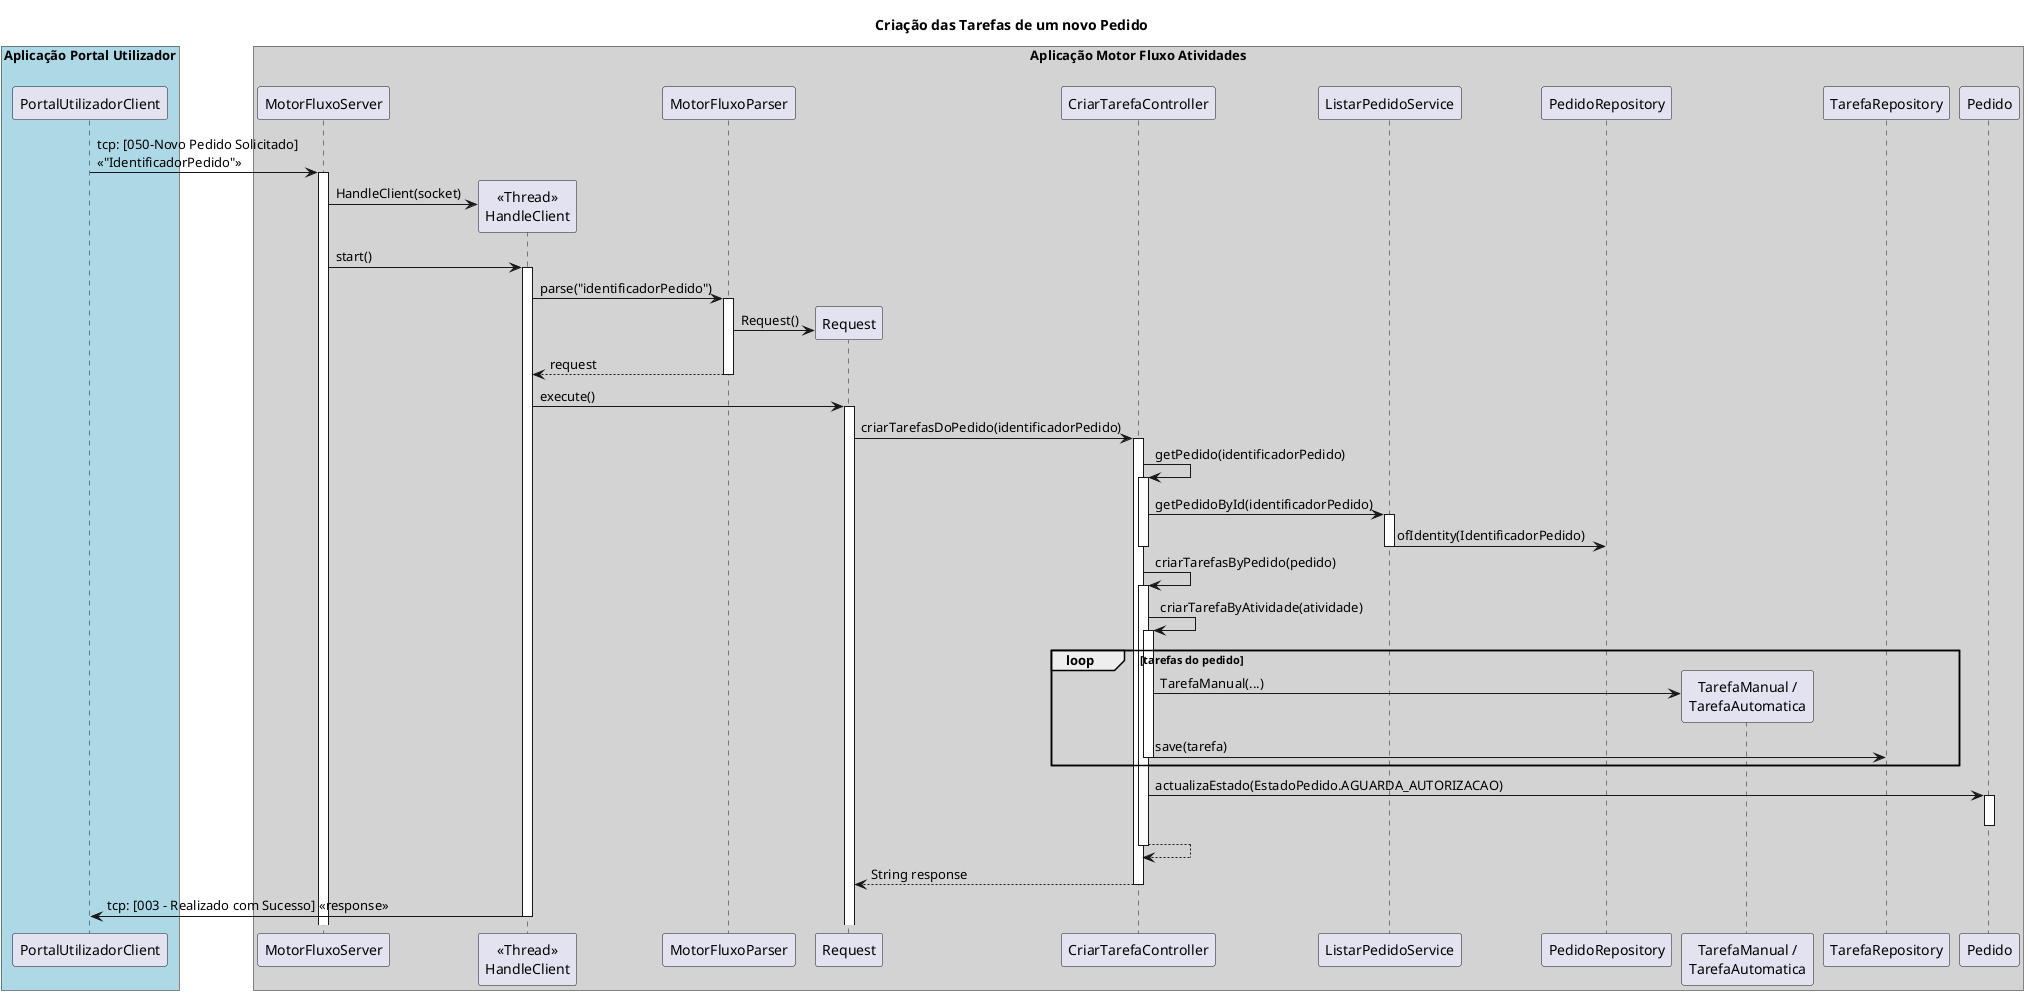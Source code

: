@startuml


box "Aplicação Portal Utilizador" #LightBlue
participant "PortalUtilizadorClient" as client 
end box
box "Aplicação Motor Fluxo Atividades" #d3d3d3
participant "MotorFluxoServer" as server
participant "<<Thread>>\nHandleClient" as thread
participant MotorFluxoParser as parser
participant Request
participant CriarTarefaController 
participant ListarPedidoService
participant PedidoRepository
participant "TarefaManual /\nTarefaAutomatica" as Tarefa
participant TarefaRepository
participant Pedido
end box

title Criação das Tarefas de um novo Pedido


client -> server  ++ : tcp: [050-Novo Pedido Solicitado]\n«"IdentificadorPedido"»
create thread
server -> thread : HandleClient(socket)
autoactivate on

server -> thread : start()
thread -> parser  : parse("identificadorPedido")
parser -> Request ** : Request()
return request
thread -> Request : execute()
 
Request -> CriarTarefaController  :  criarTarefasDoPedido(identificadorPedido)
CriarTarefaController -> CriarTarefaController : getPedido(identificadorPedido)
CriarTarefaController -> ListarPedidoService: getPedidoById(identificadorPedido)
ListarPedidoService -> PedidoRepository -- : ofIdentity(IdentificadorPedido)
deactivate CriarTarefaController
CriarTarefaController -> CriarTarefaController : criarTarefasByPedido(pedido)
CriarTarefaController -> CriarTarefaController : criarTarefaByAtividade(atividade)

loop tarefas do pedido
CriarTarefaController -> Tarefa **: TarefaManual(...) 
CriarTarefaController -> TarefaRepository -- : save(tarefa)
end
CriarTarefaController -> Pedido  : actualizaEstado(EstadoPedido.AGUARDA_AUTORIZACAO)
deactivate Pedido
return 
return  String response
thread -> client --: tcp: [003 - Realizado com Sucesso] «response»






@enduml